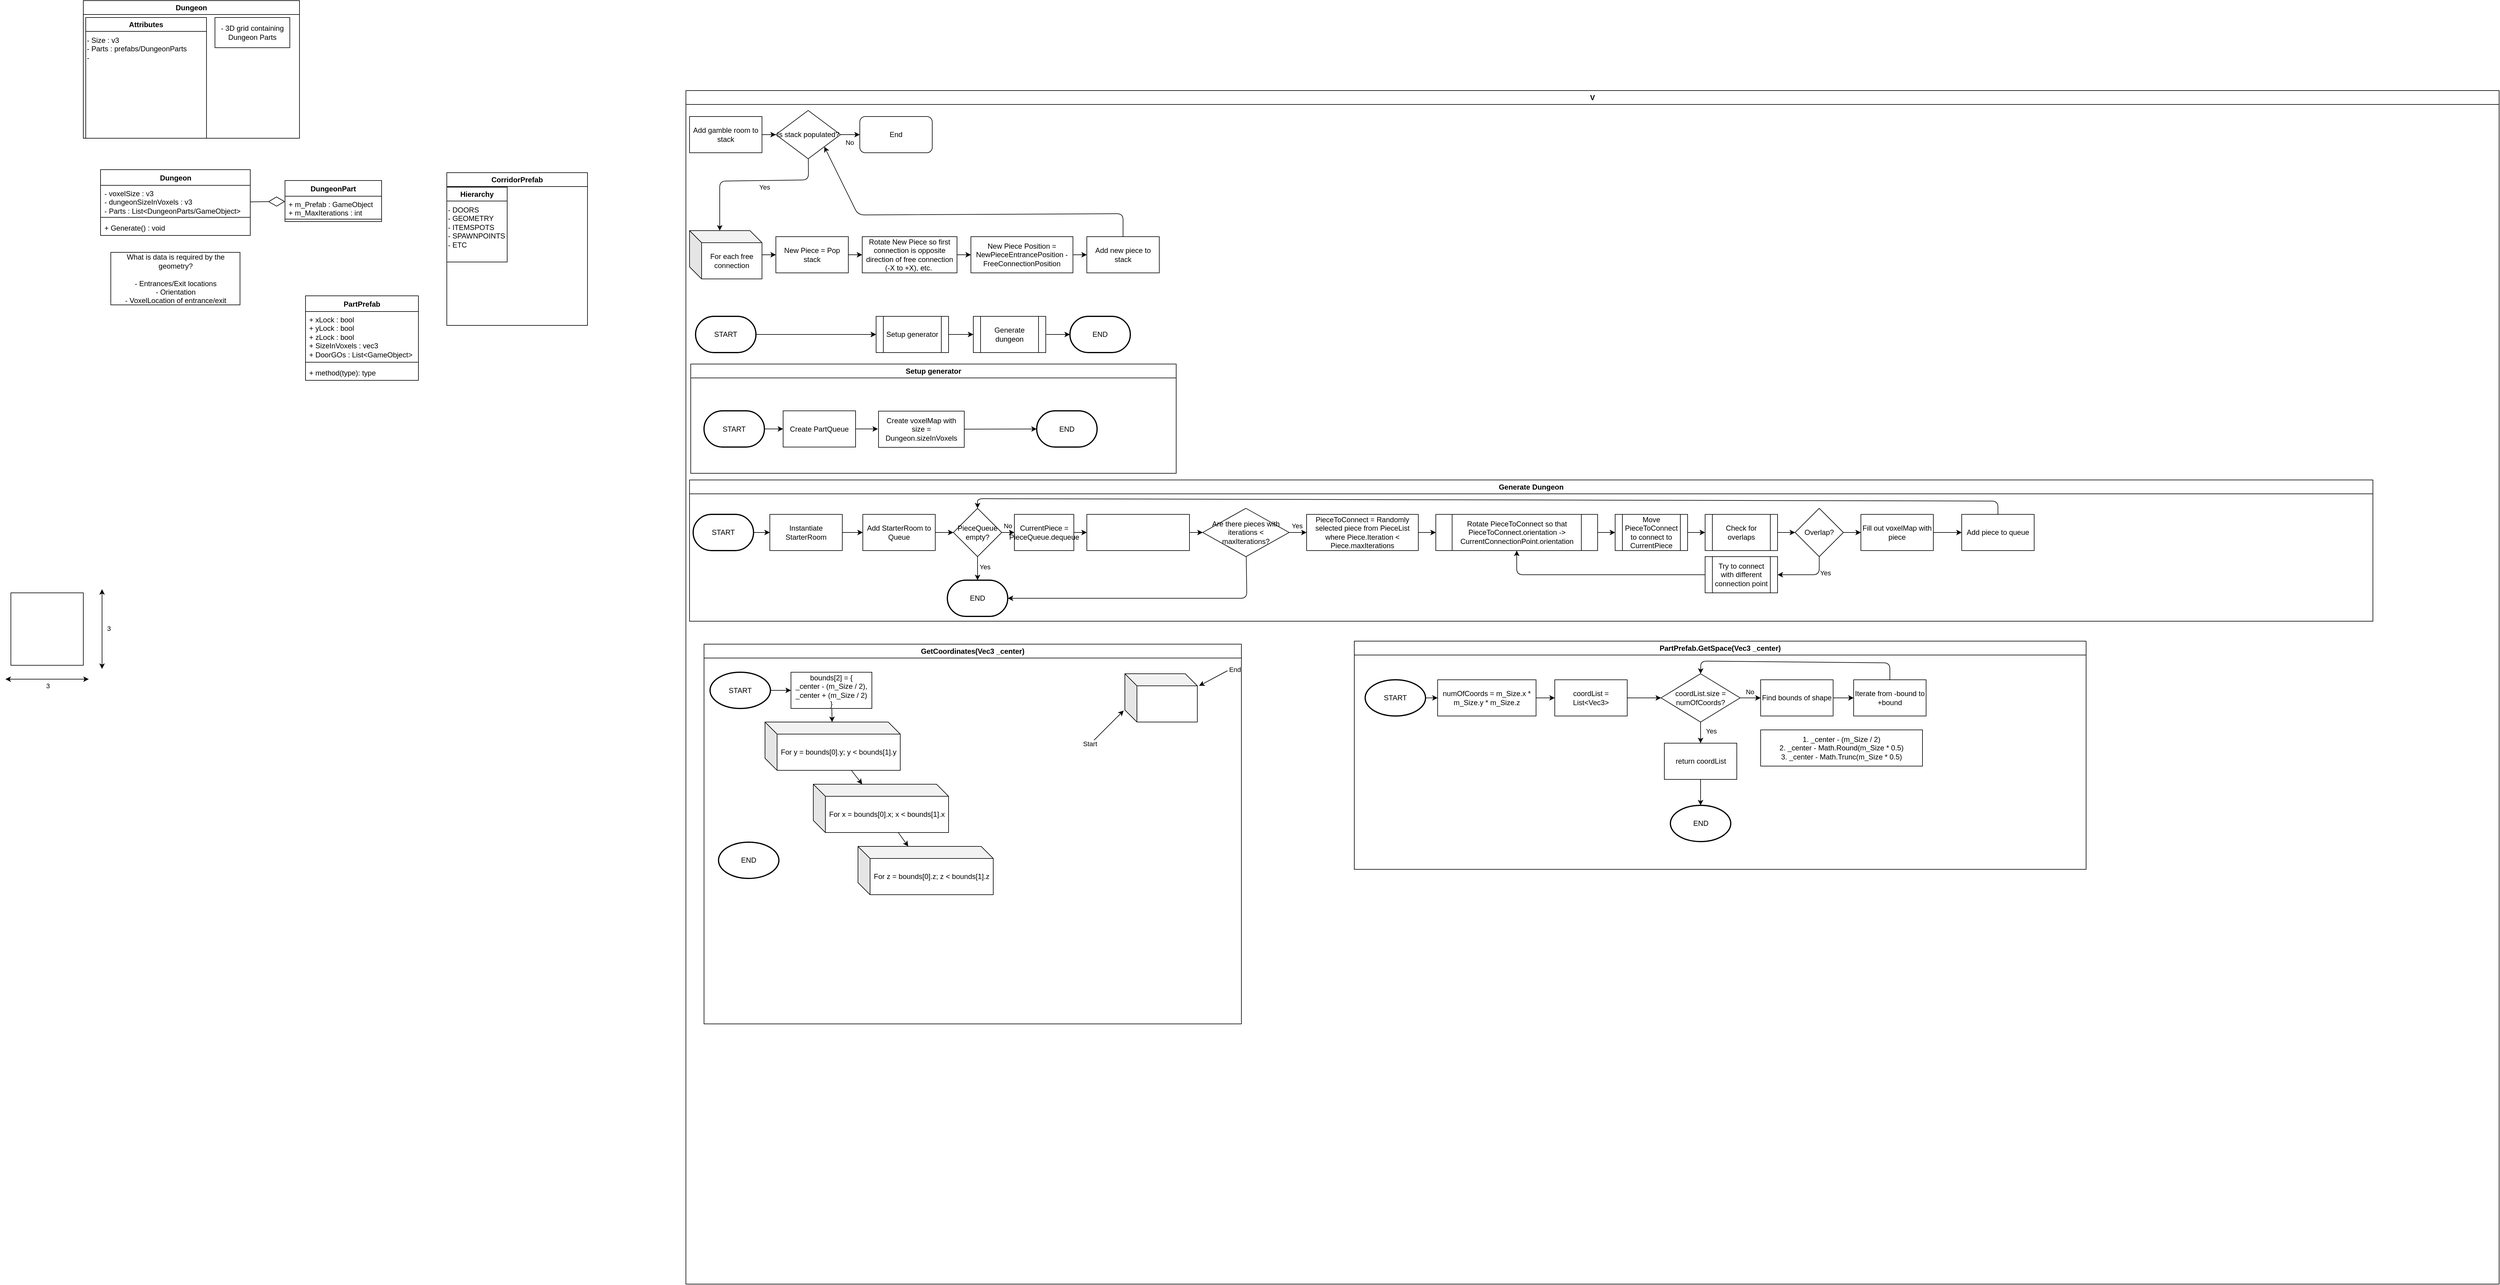<mxfile>
    <diagram id="FGTOHPj3YCh0T4GT6jC4" name="Page-1">
        <mxGraphModel dx="1216" dy="570" grid="0" gridSize="10" guides="1" tooltips="1" connect="1" arrows="1" fold="1" page="0" pageScale="1" pageWidth="850" pageHeight="1100" math="0" shadow="0">
            <root>
                <mxCell id="0"/>
                <mxCell id="1" parent="0"/>
                <mxCell id="28" value="Dungeon" style="swimlane;whiteSpace=wrap;html=1;" parent="1" vertex="1">
                    <mxGeometry x="255" y="299" width="358" height="228" as="geometry"/>
                </mxCell>
                <mxCell id="29" value="- 3D grid containing Dungeon Parts" style="text;html=1;align=center;verticalAlign=middle;whiteSpace=wrap;rounded=0;strokeColor=default;" parent="28" vertex="1">
                    <mxGeometry x="218" y="28" width="124" height="50" as="geometry"/>
                </mxCell>
                <mxCell id="30" value="Attributes" style="swimlane;whiteSpace=wrap;html=1;" parent="28" vertex="1">
                    <mxGeometry x="4" y="28" width="200" height="200" as="geometry"/>
                </mxCell>
                <mxCell id="32" value="- Size : v3&lt;div&gt;- Parts : prefabs/DungeonParts&lt;/div&gt;&lt;div&gt;-&amp;nbsp;&lt;/div&gt;" style="text;html=1;align=left;verticalAlign=top;whiteSpace=wrap;rounded=0;" parent="30" vertex="1">
                    <mxGeometry y="24" width="199" height="176" as="geometry"/>
                </mxCell>
                <mxCell id="42" style="edgeStyle=none;html=1;endArrow=diamondThin;endFill=0;endSize=25;" parent="1" source="34" target="38" edge="1">
                    <mxGeometry relative="1" as="geometry"/>
                </mxCell>
                <mxCell id="34" value="Dungeon" style="swimlane;fontStyle=1;align=center;verticalAlign=top;childLayout=stackLayout;horizontal=1;startSize=26;horizontalStack=0;resizeParent=1;resizeParentMax=0;resizeLast=0;collapsible=1;marginBottom=0;whiteSpace=wrap;html=1;" parent="1" vertex="1">
                    <mxGeometry x="283.5" y="579" width="248" height="109" as="geometry"/>
                </mxCell>
                <mxCell id="35" value="&lt;div&gt;&lt;font style=&quot;color: light-dark(rgb(0, 0, 0), rgb(255, 255, 255));&quot;&gt;- voxelSize : v3&lt;/font&gt;&lt;/div&gt;&lt;font style=&quot;color: light-dark(rgb(0, 0, 0), rgb(255, 255, 255));&quot;&gt;- dungeonSizeInVoxels : v3&lt;/font&gt;&lt;div&gt;&lt;font style=&quot;color: light-dark(rgb(0, 0, 0), rgb(255, 255, 255));&quot;&gt;- Parts : List&amp;lt;DungeonParts/GameObject&amp;gt;&lt;/font&gt;&lt;/div&gt;" style="text;strokeColor=none;fillColor=none;align=left;verticalAlign=top;spacingLeft=4;spacingRight=4;overflow=hidden;rotatable=0;points=[[0,0.5],[1,0.5]];portConstraint=eastwest;whiteSpace=wrap;html=1;" parent="34" vertex="1">
                    <mxGeometry y="26" width="248" height="49" as="geometry"/>
                </mxCell>
                <mxCell id="36" value="" style="line;strokeWidth=1;fillColor=none;align=left;verticalAlign=middle;spacingTop=-1;spacingLeft=3;spacingRight=3;rotatable=0;labelPosition=right;points=[];portConstraint=eastwest;strokeColor=inherit;" parent="34" vertex="1">
                    <mxGeometry y="75" width="248" height="8" as="geometry"/>
                </mxCell>
                <mxCell id="37" value="+ Generate() : void" style="text;strokeColor=none;fillColor=none;align=left;verticalAlign=top;spacingLeft=4;spacingRight=4;overflow=hidden;rotatable=0;points=[[0,0.5],[1,0.5]];portConstraint=eastwest;whiteSpace=wrap;html=1;" parent="34" vertex="1">
                    <mxGeometry y="83" width="248" height="26" as="geometry"/>
                </mxCell>
                <mxCell id="38" value="DungeonPart" style="swimlane;fontStyle=1;align=center;verticalAlign=top;childLayout=stackLayout;horizontal=1;startSize=26;horizontalStack=0;resizeParent=1;resizeParentMax=0;resizeLast=0;collapsible=1;marginBottom=0;whiteSpace=wrap;html=1;" parent="1" vertex="1">
                    <mxGeometry x="589" y="597" width="160" height="68" as="geometry"/>
                </mxCell>
                <mxCell id="39" value="&lt;font style=&quot;color: light-dark(rgb(0, 0, 0), rgb(255, 255, 255));&quot;&gt;+ m_Prefab : GameObject&lt;/font&gt;&lt;div&gt;&lt;font style=&quot;color: light-dark(rgb(0, 0, 0), rgb(255, 255, 255));&quot;&gt;+ m_MaxIterations : int&lt;/font&gt;&lt;/div&gt;" style="text;strokeColor=none;fillColor=none;align=left;verticalAlign=top;spacingLeft=4;spacingRight=4;overflow=hidden;rotatable=0;points=[[0,0.5],[1,0.5]];portConstraint=eastwest;whiteSpace=wrap;html=1;" parent="38" vertex="1">
                    <mxGeometry y="26" width="160" height="34" as="geometry"/>
                </mxCell>
                <mxCell id="40" value="" style="line;strokeWidth=1;fillColor=none;align=left;verticalAlign=middle;spacingTop=-1;spacingLeft=3;spacingRight=3;rotatable=0;labelPosition=right;points=[];portConstraint=eastwest;strokeColor=inherit;" parent="38" vertex="1">
                    <mxGeometry y="60" width="160" height="8" as="geometry"/>
                </mxCell>
                <mxCell id="43" value="What is data is required by the geometry?&lt;div&gt;&lt;br&gt;&lt;/div&gt;&lt;div&gt;- Entrances/Exit locations&lt;/div&gt;&lt;div&gt;- Orientation&lt;/div&gt;&lt;div&gt;- VoxelLocation of entrance/exit&lt;/div&gt;" style="rounded=0;whiteSpace=wrap;html=1;" parent="1" vertex="1">
                    <mxGeometry x="300.5" y="716" width="214" height="87" as="geometry"/>
                </mxCell>
                <mxCell id="44" value="CorridorPrefab" style="swimlane;whiteSpace=wrap;html=1;" parent="1" vertex="1">
                    <mxGeometry x="857" y="584" width="233" height="253" as="geometry"/>
                </mxCell>
                <mxCell id="45" value="Hierarchy" style="swimlane;whiteSpace=wrap;html=1;" parent="44" vertex="1">
                    <mxGeometry y="24" width="100" height="124" as="geometry"/>
                </mxCell>
                <mxCell id="46" value="&lt;font style=&quot;color: light-dark(rgb(0, 0, 0), rgb(255, 255, 255));&quot;&gt;- DOORS&lt;/font&gt;&lt;div&gt;&lt;font style=&quot;color: light-dark(rgb(0, 0, 0), rgb(255, 255, 255));&quot;&gt;- GEOMETRY&lt;/font&gt;&lt;/div&gt;&lt;div&gt;&lt;font style=&quot;color: light-dark(rgb(0, 0, 0), rgb(255, 255, 255));&quot;&gt;- ITEMSPOTS&lt;/font&gt;&lt;/div&gt;&lt;div&gt;&lt;font style=&quot;color: light-dark(rgb(0, 0, 0), rgb(255, 255, 255));&quot;&gt;- SPAWNPOINTS&lt;/font&gt;&lt;/div&gt;&lt;div&gt;&lt;font style=&quot;color: light-dark(rgb(0, 0, 0), rgb(255, 255, 255));&quot;&gt;- ETC&lt;/font&gt;&lt;/div&gt;" style="text;html=1;align=left;verticalAlign=top;whiteSpace=wrap;rounded=0;" parent="45" vertex="1">
                    <mxGeometry y="24" width="100" height="100" as="geometry"/>
                </mxCell>
                <mxCell id="47" value="PartPrefab" style="swimlane;fontStyle=1;align=center;verticalAlign=top;childLayout=stackLayout;horizontal=1;startSize=26;horizontalStack=0;resizeParent=1;resizeParentMax=0;resizeLast=0;collapsible=1;marginBottom=0;whiteSpace=wrap;html=1;" parent="1" vertex="1">
                    <mxGeometry x="623" y="788" width="187" height="140" as="geometry"/>
                </mxCell>
                <mxCell id="48" value="&lt;font style=&quot;color: light-dark(rgb(0, 0, 0), rgb(255, 255, 255));&quot;&gt;+ xLock : bool&lt;/font&gt;&lt;div&gt;&lt;font style=&quot;color: light-dark(rgb(0, 0, 0), rgb(255, 255, 255));&quot;&gt;+ yLock : bool&lt;/font&gt;&lt;/div&gt;&lt;div&gt;&lt;font style=&quot;color: light-dark(rgb(0, 0, 0), rgb(255, 255, 255));&quot;&gt;+ zLock : bool&lt;/font&gt;&lt;/div&gt;&lt;div&gt;&lt;font style=&quot;color: light-dark(rgb(0, 0, 0), rgb(255, 255, 255));&quot;&gt;+ SizeInVoxels : vec3&lt;/font&gt;&lt;/div&gt;&lt;div&gt;&lt;font style=&quot;color: light-dark(rgb(0, 0, 0), rgb(255, 255, 255));&quot;&gt;+ DoorGOs : List&amp;lt;GameObject&amp;gt;&lt;br&gt;&lt;/font&gt;&lt;/div&gt;" style="text;strokeColor=none;fillColor=none;align=left;verticalAlign=top;spacingLeft=4;spacingRight=4;overflow=hidden;rotatable=0;points=[[0,0.5],[1,0.5]];portConstraint=eastwest;whiteSpace=wrap;html=1;" parent="47" vertex="1">
                    <mxGeometry y="26" width="187" height="80" as="geometry"/>
                </mxCell>
                <mxCell id="49" value="" style="line;strokeWidth=1;fillColor=none;align=left;verticalAlign=middle;spacingTop=-1;spacingLeft=3;spacingRight=3;rotatable=0;labelPosition=right;points=[];portConstraint=eastwest;strokeColor=inherit;" parent="47" vertex="1">
                    <mxGeometry y="106" width="187" height="8" as="geometry"/>
                </mxCell>
                <mxCell id="50" value="+ method(type): type" style="text;strokeColor=none;fillColor=none;align=left;verticalAlign=top;spacingLeft=4;spacingRight=4;overflow=hidden;rotatable=0;points=[[0,0.5],[1,0.5]];portConstraint=eastwest;whiteSpace=wrap;html=1;" parent="47" vertex="1">
                    <mxGeometry y="114" width="187" height="26" as="geometry"/>
                </mxCell>
                <mxCell id="51" value="V" style="swimlane;whiteSpace=wrap;html=1;" parent="1" vertex="1">
                    <mxGeometry x="1253" y="448" width="3003" height="1977" as="geometry"/>
                </mxCell>
                <mxCell id="66" style="edgeStyle=none;html=1;" parent="51" source="52" edge="1">
                    <mxGeometry relative="1" as="geometry">
                        <mxPoint x="149" y="73" as="targetPoint"/>
                    </mxGeometry>
                </mxCell>
                <mxCell id="52" value="Add gamble room to stack" style="rounded=0;whiteSpace=wrap;html=1;" parent="51" vertex="1">
                    <mxGeometry x="6" y="43" width="120" height="60" as="geometry"/>
                </mxCell>
                <mxCell id="72" style="edgeStyle=none;html=1;" parent="51" source="55" target="70" edge="1">
                    <mxGeometry relative="1" as="geometry"/>
                </mxCell>
                <mxCell id="55" value="For each free connection" style="shape=cube;whiteSpace=wrap;html=1;boundedLbl=1;backgroundOutline=1;darkOpacity=0.05;darkOpacity2=0.1;" parent="51" vertex="1">
                    <mxGeometry x="6" y="232" width="120" height="80" as="geometry"/>
                </mxCell>
                <mxCell id="62" style="edgeStyle=none;html=1;" parent="51" source="59" target="61" edge="1">
                    <mxGeometry relative="1" as="geometry"/>
                </mxCell>
                <mxCell id="59" value="Rotate New Piece so first connection is opposite direction of free connection (-X to +X), etc.&amp;nbsp;" style="rounded=0;whiteSpace=wrap;html=1;" parent="51" vertex="1">
                    <mxGeometry x="292" y="242" width="157" height="60" as="geometry"/>
                </mxCell>
                <mxCell id="64" style="edgeStyle=none;html=1;" parent="51" source="61" target="63" edge="1">
                    <mxGeometry relative="1" as="geometry"/>
                </mxCell>
                <mxCell id="61" value="New Piece Position = NewPieceEntrancePosition - FreeConnectionPosition" style="rounded=0;whiteSpace=wrap;html=1;" parent="51" vertex="1">
                    <mxGeometry x="472" y="242" width="169" height="60" as="geometry"/>
                </mxCell>
                <mxCell id="73" style="edgeStyle=none;html=1;entryX=1;entryY=1;entryDx=0;entryDy=0;" parent="51" source="63" target="68" edge="1">
                    <mxGeometry relative="1" as="geometry">
                        <Array as="points">
                            <mxPoint x="724" y="204"/>
                            <mxPoint x="285" y="206"/>
                        </Array>
                    </mxGeometry>
                </mxCell>
                <mxCell id="63" value="Add new piece to stack" style="rounded=0;whiteSpace=wrap;html=1;" parent="51" vertex="1">
                    <mxGeometry x="664" y="242" width="120" height="60" as="geometry"/>
                </mxCell>
                <mxCell id="75" value="No" style="edgeStyle=none;html=1;" parent="51" source="68" target="74" edge="1">
                    <mxGeometry x="-0.062" y="-13" relative="1" as="geometry">
                        <mxPoint as="offset"/>
                    </mxGeometry>
                </mxCell>
                <mxCell id="68" value="Is stack populated?" style="rhombus;whiteSpace=wrap;html=1;" parent="51" vertex="1">
                    <mxGeometry x="149" y="33" width="107" height="80" as="geometry"/>
                </mxCell>
                <mxCell id="69" value="Yes" style="edgeStyle=none;html=1;entryX=0;entryY=0;entryDx=50;entryDy=0;entryPerimeter=0;" parent="51" source="68" target="55" edge="1">
                    <mxGeometry x="-0.18" y="11" relative="1" as="geometry">
                        <Array as="points">
                            <mxPoint x="203" y="148"/>
                            <mxPoint x="56" y="150"/>
                        </Array>
                        <mxPoint as="offset"/>
                    </mxGeometry>
                </mxCell>
                <mxCell id="71" style="edgeStyle=none;html=1;entryX=0;entryY=0.5;entryDx=0;entryDy=0;" parent="51" source="70" target="59" edge="1">
                    <mxGeometry relative="1" as="geometry">
                        <mxPoint x="293" y="272" as="targetPoint"/>
                    </mxGeometry>
                </mxCell>
                <mxCell id="70" value="New Piece = Pop stack" style="rounded=0;whiteSpace=wrap;html=1;" parent="51" vertex="1">
                    <mxGeometry x="149" y="242" width="120" height="60" as="geometry"/>
                </mxCell>
                <mxCell id="74" value="End" style="rounded=1;whiteSpace=wrap;html=1;" parent="51" vertex="1">
                    <mxGeometry x="288" y="43" width="120" height="60" as="geometry"/>
                </mxCell>
                <mxCell id="94" style="edgeStyle=none;html=1;" parent="51" source="76" target="80" edge="1">
                    <mxGeometry relative="1" as="geometry"/>
                </mxCell>
                <mxCell id="76" value="START" style="strokeWidth=2;html=1;shape=mxgraph.flowchart.terminator;whiteSpace=wrap;" parent="51" vertex="1">
                    <mxGeometry x="16" y="374" width="100" height="60" as="geometry"/>
                </mxCell>
                <mxCell id="81" style="edgeStyle=none;html=1;" parent="51" target="80" edge="1">
                    <mxGeometry relative="1" as="geometry">
                        <mxPoint x="276" y="404" as="sourcePoint"/>
                    </mxGeometry>
                </mxCell>
                <mxCell id="83" style="edgeStyle=none;html=1;" parent="51" source="80" target="82" edge="1">
                    <mxGeometry relative="1" as="geometry"/>
                </mxCell>
                <mxCell id="80" value="Setup generator" style="shape=process;whiteSpace=wrap;html=1;backgroundOutline=1;" parent="51" vertex="1">
                    <mxGeometry x="315" y="374" width="120" height="60" as="geometry"/>
                </mxCell>
                <mxCell id="85" style="edgeStyle=none;html=1;" parent="51" source="82" target="84" edge="1">
                    <mxGeometry relative="1" as="geometry"/>
                </mxCell>
                <mxCell id="82" value="Generate dungeon" style="shape=process;whiteSpace=wrap;html=1;backgroundOutline=1;" parent="51" vertex="1">
                    <mxGeometry x="476" y="374" width="120" height="60" as="geometry"/>
                </mxCell>
                <mxCell id="84" value="END" style="strokeWidth=2;html=1;shape=mxgraph.flowchart.terminator;whiteSpace=wrap;" parent="51" vertex="1">
                    <mxGeometry x="636" y="374" width="100" height="60" as="geometry"/>
                </mxCell>
                <mxCell id="86" value="Setup generator" style="swimlane;whiteSpace=wrap;html=1;" parent="51" vertex="1">
                    <mxGeometry x="8" y="453" width="804" height="181" as="geometry"/>
                </mxCell>
                <mxCell id="89" style="edgeStyle=none;html=1;" parent="86" source="87" target="88" edge="1">
                    <mxGeometry relative="1" as="geometry"/>
                </mxCell>
                <mxCell id="87" value="START" style="strokeWidth=2;html=1;shape=mxgraph.flowchart.terminator;whiteSpace=wrap;" parent="86" vertex="1">
                    <mxGeometry x="22" y="77.5" width="100" height="60" as="geometry"/>
                </mxCell>
                <mxCell id="91" style="edgeStyle=none;html=1;" parent="86" source="88" edge="1">
                    <mxGeometry relative="1" as="geometry">
                        <mxPoint x="310" y="107.5" as="targetPoint"/>
                    </mxGeometry>
                </mxCell>
                <mxCell id="88" value="Create PartQueue" style="rounded=0;whiteSpace=wrap;html=1;" parent="86" vertex="1">
                    <mxGeometry x="153" y="77.5" width="120" height="60" as="geometry"/>
                </mxCell>
                <mxCell id="105" value="END" style="strokeWidth=2;html=1;shape=mxgraph.flowchart.terminator;whiteSpace=wrap;" parent="86" vertex="1">
                    <mxGeometry x="573" y="77.5" width="100" height="60" as="geometry"/>
                </mxCell>
                <mxCell id="175" style="edgeStyle=none;html=1;" parent="86" source="174" target="105" edge="1">
                    <mxGeometry relative="1" as="geometry"/>
                </mxCell>
                <mxCell id="174" value="Create voxelMap with size = Dungeon.sizeInVoxels" style="rounded=0;whiteSpace=wrap;html=1;" parent="86" vertex="1">
                    <mxGeometry x="311" y="78" width="142" height="60" as="geometry"/>
                </mxCell>
                <mxCell id="107" value="Generate Dungeon" style="swimlane;whiteSpace=wrap;html=1;" parent="51" vertex="1">
                    <mxGeometry x="6" y="645" width="2788" height="234" as="geometry"/>
                </mxCell>
                <mxCell id="110" style="edgeStyle=none;html=1;" parent="107" target="109" edge="1">
                    <mxGeometry relative="1" as="geometry">
                        <mxPoint x="99" y="87" as="sourcePoint"/>
                    </mxGeometry>
                </mxCell>
                <mxCell id="108" value="START" style="strokeWidth=2;html=1;shape=mxgraph.flowchart.terminator;whiteSpace=wrap;" parent="107" vertex="1">
                    <mxGeometry x="6" y="57" width="100" height="60" as="geometry"/>
                </mxCell>
                <mxCell id="112" style="edgeStyle=none;html=1;" parent="107" source="109" target="111" edge="1">
                    <mxGeometry relative="1" as="geometry"/>
                </mxCell>
                <mxCell id="109" value="Instantiate StarterRoom" style="rounded=0;whiteSpace=wrap;html=1;" parent="107" vertex="1">
                    <mxGeometry x="133" y="57" width="120" height="60" as="geometry"/>
                </mxCell>
                <mxCell id="114" style="edgeStyle=none;html=1;" parent="107" source="111" target="113" edge="1">
                    <mxGeometry relative="1" as="geometry"/>
                </mxCell>
                <mxCell id="111" value="Add StarterRoom to Queue" style="rounded=0;whiteSpace=wrap;html=1;" parent="107" vertex="1">
                    <mxGeometry x="287" y="57" width="120" height="60" as="geometry"/>
                </mxCell>
                <mxCell id="115" value="No" style="edgeStyle=none;html=1;" parent="107" source="113" target="116" edge="1">
                    <mxGeometry x="-0.048" y="11" relative="1" as="geometry">
                        <mxPoint x="577.938" y="87" as="targetPoint"/>
                        <mxPoint as="offset"/>
                    </mxGeometry>
                </mxCell>
                <mxCell id="128" value="Yes" style="edgeStyle=none;html=1;" parent="107" source="113" target="127" edge="1">
                    <mxGeometry x="-0.128" y="12" relative="1" as="geometry">
                        <mxPoint as="offset"/>
                    </mxGeometry>
                </mxCell>
                <mxCell id="113" value="PieceQueue empty?" style="rhombus;whiteSpace=wrap;html=1;" parent="107" vertex="1">
                    <mxGeometry x="437" y="47" width="80" height="80" as="geometry"/>
                </mxCell>
                <mxCell id="118" style="edgeStyle=none;html=1;" parent="107" source="116" target="117" edge="1">
                    <mxGeometry relative="1" as="geometry"/>
                </mxCell>
                <mxCell id="116" value="CurrentPiece = PieceQueue.dequeue" style="rounded=0;whiteSpace=wrap;html=1;" parent="107" vertex="1">
                    <mxGeometry x="538" y="57" width="98.5" height="60" as="geometry"/>
                </mxCell>
                <mxCell id="120" style="edgeStyle=none;html=1;" parent="107" source="117" edge="1">
                    <mxGeometry relative="1" as="geometry">
                        <mxPoint x="850" y="87" as="targetPoint"/>
                    </mxGeometry>
                </mxCell>
                <mxCell id="117" value="&lt;span&gt;&lt;font style=&quot;color: light-dark(rgb(255, 255, 255), rgb(255, 255, 255));&quot;&gt;CurrentConnectionPoint = First unconnected point on CurrentPiece&lt;/font&gt;&lt;/span&gt;" style="rounded=0;whiteSpace=wrap;html=1;" parent="107" vertex="1">
                    <mxGeometry x="658" y="57" width="170" height="60" as="geometry"/>
                </mxCell>
                <mxCell id="123" value="Yes" style="edgeStyle=none;html=1;" parent="107" source="121" target="122" edge="1">
                    <mxGeometry x="-0.091" y="11" relative="1" as="geometry">
                        <mxPoint as="offset"/>
                    </mxGeometry>
                </mxCell>
                <mxCell id="121" value="Are there pieces with iterations &amp;lt; maxIterations?" style="rhombus;whiteSpace=wrap;html=1;" parent="107" vertex="1">
                    <mxGeometry x="850" y="47" width="143" height="80" as="geometry"/>
                </mxCell>
                <mxCell id="126" style="edgeStyle=none;html=1;" parent="107" source="122" target="125" edge="1">
                    <mxGeometry relative="1" as="geometry"/>
                </mxCell>
                <mxCell id="122" value="PieceToConnect = Randomly selected piece from PieceList where Piece.Iteration &amp;lt; Piece.maxIterations" style="rounded=0;whiteSpace=wrap;html=1;" parent="107" vertex="1">
                    <mxGeometry x="1022" y="57" width="185" height="60" as="geometry"/>
                </mxCell>
                <mxCell id="131" style="edgeStyle=none;html=1;" parent="107" source="125" target="130" edge="1">
                    <mxGeometry relative="1" as="geometry"/>
                </mxCell>
                <mxCell id="125" value="Rotate PieceToConnect so that PieceToConnect.orientation -&amp;gt; CurrentConnectionPoint.orientation" style="shape=process;whiteSpace=wrap;html=1;backgroundOutline=1;" parent="107" vertex="1">
                    <mxGeometry x="1236" y="57" width="268" height="60" as="geometry"/>
                </mxCell>
                <mxCell id="127" value="END" style="strokeWidth=2;html=1;shape=mxgraph.flowchart.terminator;whiteSpace=wrap;" parent="107" vertex="1">
                    <mxGeometry x="427" y="166" width="100" height="60" as="geometry"/>
                </mxCell>
                <mxCell id="129" style="edgeStyle=none;html=1;entryX=1;entryY=0.5;entryDx=0;entryDy=0;entryPerimeter=0;" parent="107" source="121" target="127" edge="1">
                    <mxGeometry relative="1" as="geometry">
                        <Array as="points">
                            <mxPoint x="923" y="196"/>
                        </Array>
                    </mxGeometry>
                </mxCell>
                <mxCell id="140" style="edgeStyle=none;html=1;" parent="107" source="130" target="139" edge="1">
                    <mxGeometry relative="1" as="geometry"/>
                </mxCell>
                <mxCell id="130" value="Move PieceToConnect to connect to CurrentPiece" style="shape=process;whiteSpace=wrap;html=1;backgroundOutline=1;" parent="107" vertex="1">
                    <mxGeometry x="1533" y="57" width="120" height="60" as="geometry"/>
                </mxCell>
                <mxCell id="177" style="edgeStyle=none;html=1;" parent="107" source="139" target="176" edge="1">
                    <mxGeometry relative="1" as="geometry"/>
                </mxCell>
                <mxCell id="139" value="Check for overlaps" style="shape=process;whiteSpace=wrap;html=1;backgroundOutline=1;" parent="107" vertex="1">
                    <mxGeometry x="1682" y="57" width="120" height="60" as="geometry"/>
                </mxCell>
                <mxCell id="179" style="edgeStyle=none;html=1;entryX=1;entryY=0.5;entryDx=0;entryDy=0;" parent="107" source="176" target="178" edge="1">
                    <mxGeometry relative="1" as="geometry">
                        <Array as="points">
                            <mxPoint x="1871" y="157"/>
                        </Array>
                    </mxGeometry>
                </mxCell>
                <mxCell id="181" value="Yes" style="edgeLabel;html=1;align=center;verticalAlign=middle;resizable=0;points=[];" parent="179" vertex="1" connectable="0">
                    <mxGeometry x="-0.286" y="-4" relative="1" as="geometry">
                        <mxPoint x="15" y="1" as="offset"/>
                    </mxGeometry>
                </mxCell>
                <mxCell id="183" style="edgeStyle=none;html=1;" parent="107" source="176" target="182" edge="1">
                    <mxGeometry relative="1" as="geometry"/>
                </mxCell>
                <mxCell id="176" value="Overlap?" style="rhombus;whiteSpace=wrap;html=1;" parent="107" vertex="1">
                    <mxGeometry x="1831" y="47" width="80" height="80" as="geometry"/>
                </mxCell>
                <mxCell id="180" style="edgeStyle=none;html=1;entryX=0.5;entryY=1;entryDx=0;entryDy=0;" parent="107" source="178" target="125" edge="1">
                    <mxGeometry relative="1" as="geometry">
                        <Array as="points">
                            <mxPoint x="1370" y="157"/>
                        </Array>
                    </mxGeometry>
                </mxCell>
                <mxCell id="178" value="Try to connect with different connection point" style="shape=process;whiteSpace=wrap;html=1;backgroundOutline=1;" parent="107" vertex="1">
                    <mxGeometry x="1682" y="127" width="120" height="60" as="geometry"/>
                </mxCell>
                <mxCell id="186" style="edgeStyle=none;html=1;" parent="107" source="182" target="185" edge="1">
                    <mxGeometry relative="1" as="geometry"/>
                </mxCell>
                <mxCell id="182" value="Fill out voxelMap with piece" style="rounded=0;whiteSpace=wrap;html=1;" parent="107" vertex="1">
                    <mxGeometry x="1940" y="57" width="120" height="60" as="geometry"/>
                </mxCell>
                <mxCell id="187" style="edgeStyle=none;html=1;entryX=0.5;entryY=0;entryDx=0;entryDy=0;" parent="107" source="185" target="113" edge="1">
                    <mxGeometry relative="1" as="geometry">
                        <Array as="points">
                            <mxPoint x="2167" y="35"/>
                            <mxPoint x="477" y="31"/>
                        </Array>
                    </mxGeometry>
                </mxCell>
                <mxCell id="185" value="Add piece to queue" style="rounded=0;whiteSpace=wrap;html=1;" parent="107" vertex="1">
                    <mxGeometry x="2107" y="57" width="120" height="60" as="geometry"/>
                </mxCell>
                <mxCell id="188" value="PartPrefab.GetSpace(Vec3 _center)" style="swimlane;whiteSpace=wrap;html=1;" parent="51" vertex="1">
                    <mxGeometry x="1107" y="912" width="1212" height="378" as="geometry"/>
                </mxCell>
                <mxCell id="191" style="edgeStyle=none;html=1;" parent="188" source="189" target="190" edge="1">
                    <mxGeometry relative="1" as="geometry"/>
                </mxCell>
                <mxCell id="189" value="START" style="strokeWidth=2;html=1;shape=mxgraph.flowchart.start_1;whiteSpace=wrap;" parent="188" vertex="1">
                    <mxGeometry x="18" y="64" width="100" height="60" as="geometry"/>
                </mxCell>
                <mxCell id="193" style="edgeStyle=none;html=1;" parent="188" source="190" target="192" edge="1">
                    <mxGeometry relative="1" as="geometry"/>
                </mxCell>
                <mxCell id="190" value="numOfCoords = m_Size.x * m_Size.y * m_Size.z" style="rounded=0;whiteSpace=wrap;html=1;" parent="188" vertex="1">
                    <mxGeometry x="138" y="64" width="163" height="60" as="geometry"/>
                </mxCell>
                <mxCell id="195" style="edgeStyle=none;html=1;" parent="188" source="192" target="194" edge="1">
                    <mxGeometry relative="1" as="geometry"/>
                </mxCell>
                <mxCell id="192" value="coordList = List&amp;lt;Vec3&amp;gt;" style="rounded=0;whiteSpace=wrap;html=1;" parent="188" vertex="1">
                    <mxGeometry x="332" y="64" width="120" height="60" as="geometry"/>
                </mxCell>
                <mxCell id="197" value="No" style="edgeStyle=none;html=1;" parent="188" source="194" target="196" edge="1">
                    <mxGeometry x="-0.059" y="10" relative="1" as="geometry">
                        <mxPoint as="offset"/>
                    </mxGeometry>
                </mxCell>
                <mxCell id="200" value="Yes" style="edgeStyle=none;html=1;entryX=0.5;entryY=0;entryDx=0;entryDy=0;" parent="188" source="194" target="199" edge="1">
                    <mxGeometry x="-0.143" y="17" relative="1" as="geometry">
                        <mxPoint as="offset"/>
                    </mxGeometry>
                </mxCell>
                <mxCell id="194" value="coordList.size = numOfCoords?" style="rhombus;whiteSpace=wrap;html=1;" parent="188" vertex="1">
                    <mxGeometry x="508" y="54" width="131" height="80" as="geometry"/>
                </mxCell>
                <mxCell id="203" style="edgeStyle=none;html=1;" parent="188" source="196" target="202" edge="1">
                    <mxGeometry relative="1" as="geometry"/>
                </mxCell>
                <mxCell id="196" value="Find bounds of shape" style="rounded=0;whiteSpace=wrap;html=1;" parent="188" vertex="1">
                    <mxGeometry x="673" y="64" width="120" height="60" as="geometry"/>
                </mxCell>
                <mxCell id="198" value="END" style="strokeWidth=2;html=1;shape=mxgraph.flowchart.start_1;whiteSpace=wrap;" parent="188" vertex="1">
                    <mxGeometry x="523.5" y="272" width="100" height="60" as="geometry"/>
                </mxCell>
                <mxCell id="201" style="edgeStyle=none;html=1;" parent="188" source="199" target="198" edge="1">
                    <mxGeometry relative="1" as="geometry"/>
                </mxCell>
                <mxCell id="199" value="return coordList" style="rounded=0;whiteSpace=wrap;html=1;" parent="188" vertex="1">
                    <mxGeometry x="513.5" y="169" width="120" height="60" as="geometry"/>
                </mxCell>
                <mxCell id="204" style="edgeStyle=none;html=1;entryX=0.5;entryY=0;entryDx=0;entryDy=0;" parent="188" source="202" target="194" edge="1">
                    <mxGeometry relative="1" as="geometry">
                        <Array as="points">
                            <mxPoint x="887" y="36"/>
                            <mxPoint x="574" y="33"/>
                        </Array>
                    </mxGeometry>
                </mxCell>
                <mxCell id="202" value="Iterate from -bound to +bound" style="rounded=0;whiteSpace=wrap;html=1;" parent="188" vertex="1">
                    <mxGeometry x="827" y="64" width="120" height="60" as="geometry"/>
                </mxCell>
                <mxCell id="205" value="&lt;font style=&quot;color: light-dark(rgb(0, 0, 0), rgb(255, 255, 255));&quot;&gt;1. _center - (m_Size / 2)&lt;/font&gt;&lt;div&gt;&lt;font style=&quot;color: light-dark(rgb(0, 0, 0), rgb(255, 255, 255));&quot;&gt;2. _center - Math.Round(m_Size * 0.5)&lt;/font&gt;&lt;/div&gt;&lt;div&gt;&lt;font style=&quot;color: light-dark(rgb(0, 0, 0), rgb(255, 255, 255));&quot;&gt;3. _center - Math.Trunc(m_Size * 0.5)&lt;/font&gt;&lt;/div&gt;" style="rounded=0;whiteSpace=wrap;html=1;" parent="188" vertex="1">
                    <mxGeometry x="673" y="147" width="268" height="60" as="geometry"/>
                </mxCell>
                <mxCell id="209" value="GetCoordinates(Vec3 _center)" style="swimlane;whiteSpace=wrap;html=1;" parent="51" vertex="1">
                    <mxGeometry x="30" y="917" width="890" height="629" as="geometry"/>
                </mxCell>
                <mxCell id="234" style="edgeStyle=none;html=1;" edge="1" parent="209" source="228" target="233">
                    <mxGeometry relative="1" as="geometry"/>
                </mxCell>
                <mxCell id="228" value="START" style="strokeWidth=2;html=1;shape=mxgraph.flowchart.start_1;whiteSpace=wrap;" parent="209" vertex="1">
                    <mxGeometry x="10" y="46.5" width="100" height="60" as="geometry"/>
                </mxCell>
                <mxCell id="229" value="END" style="strokeWidth=2;html=1;shape=mxgraph.flowchart.start_1;whiteSpace=wrap;" parent="209" vertex="1">
                    <mxGeometry x="24" y="328" width="100" height="60" as="geometry"/>
                </mxCell>
                <mxCell id="230" value="" style="shape=cube;whiteSpace=wrap;html=1;boundedLbl=1;backgroundOutline=1;darkOpacity=0.05;darkOpacity2=0.1;" parent="209" vertex="1">
                    <mxGeometry x="697" y="49" width="120" height="80" as="geometry"/>
                </mxCell>
                <mxCell id="231" value="Start" style="endArrow=classic;html=1;" parent="209" edge="1">
                    <mxGeometry x="-1" y="8" width="50" height="50" relative="1" as="geometry">
                        <mxPoint x="645" y="160" as="sourcePoint"/>
                        <mxPoint x="695" y="110" as="targetPoint"/>
                        <mxPoint y="11" as="offset"/>
                    </mxGeometry>
                </mxCell>
                <mxCell id="232" value="End" style="endArrow=classic;html=1;" parent="209" edge="1">
                    <mxGeometry x="-1" y="12" width="50" height="50" relative="1" as="geometry">
                        <mxPoint x="867" y="44" as="sourcePoint"/>
                        <mxPoint x="820" y="69" as="targetPoint"/>
                        <mxPoint x="6" y="-13" as="offset"/>
                    </mxGeometry>
                </mxCell>
                <mxCell id="236" style="edgeStyle=none;html=1;" edge="1" parent="209" source="233" target="235">
                    <mxGeometry relative="1" as="geometry"/>
                </mxCell>
                <mxCell id="233" value="bounds[2] = {&lt;div&gt;_center - (m_Size / 2),&lt;/div&gt;&lt;div&gt;_center + (m_Size / 2)&lt;/div&gt;&lt;div&gt;}&lt;/div&gt;" style="rounded=0;whiteSpace=wrap;html=1;" parent="209" vertex="1">
                    <mxGeometry x="144" y="46.5" width="134" height="60" as="geometry"/>
                </mxCell>
                <mxCell id="238" style="edgeStyle=none;html=1;" edge="1" parent="209" source="235" target="237">
                    <mxGeometry relative="1" as="geometry"/>
                </mxCell>
                <mxCell id="235" value="For y = bounds[0].y; y &amp;lt; bounds[1].y" style="shape=cube;whiteSpace=wrap;html=1;boundedLbl=1;backgroundOutline=1;darkOpacity=0.05;darkOpacity2=0.1;" vertex="1" parent="209">
                    <mxGeometry x="101" y="129" width="224" height="80" as="geometry"/>
                </mxCell>
                <mxCell id="240" style="edgeStyle=none;html=1;" edge="1" parent="209" source="237" target="239">
                    <mxGeometry relative="1" as="geometry"/>
                </mxCell>
                <mxCell id="237" value="For x = bounds[0].x; x &amp;lt; bounds[1].x" style="shape=cube;whiteSpace=wrap;html=1;boundedLbl=1;backgroundOutline=1;darkOpacity=0.05;darkOpacity2=0.1;" vertex="1" parent="209">
                    <mxGeometry x="181" y="232" width="224" height="80" as="geometry"/>
                </mxCell>
                <mxCell id="239" value="For z = bounds[0].z; z &amp;lt; bounds[1].z" style="shape=cube;whiteSpace=wrap;html=1;boundedLbl=1;backgroundOutline=1;darkOpacity=0.05;darkOpacity2=0.1;" vertex="1" parent="209">
                    <mxGeometry x="255" y="335" width="224" height="80" as="geometry"/>
                </mxCell>
                <mxCell id="206" value="" style="rounded=0;whiteSpace=wrap;html=1;" parent="1" vertex="1">
                    <mxGeometry x="135" y="1280" width="120" height="120" as="geometry"/>
                </mxCell>
                <mxCell id="207" value="3" style="endArrow=classic;startArrow=classic;html=1;" parent="1" edge="1">
                    <mxGeometry x="0.015" y="-11" width="50" height="50" relative="1" as="geometry">
                        <mxPoint x="126" y="1423" as="sourcePoint"/>
                        <mxPoint x="264" y="1423" as="targetPoint"/>
                        <mxPoint as="offset"/>
                    </mxGeometry>
                </mxCell>
                <mxCell id="208" value="3" style="endArrow=classic;startArrow=classic;html=1;" parent="1" edge="1">
                    <mxGeometry x="0.015" y="-11" width="50" height="50" relative="1" as="geometry">
                        <mxPoint x="286" y="1406" as="sourcePoint"/>
                        <mxPoint x="286" y="1274" as="targetPoint"/>
                        <mxPoint as="offset"/>
                    </mxGeometry>
                </mxCell>
            </root>
        </mxGraphModel>
    </diagram>
</mxfile>